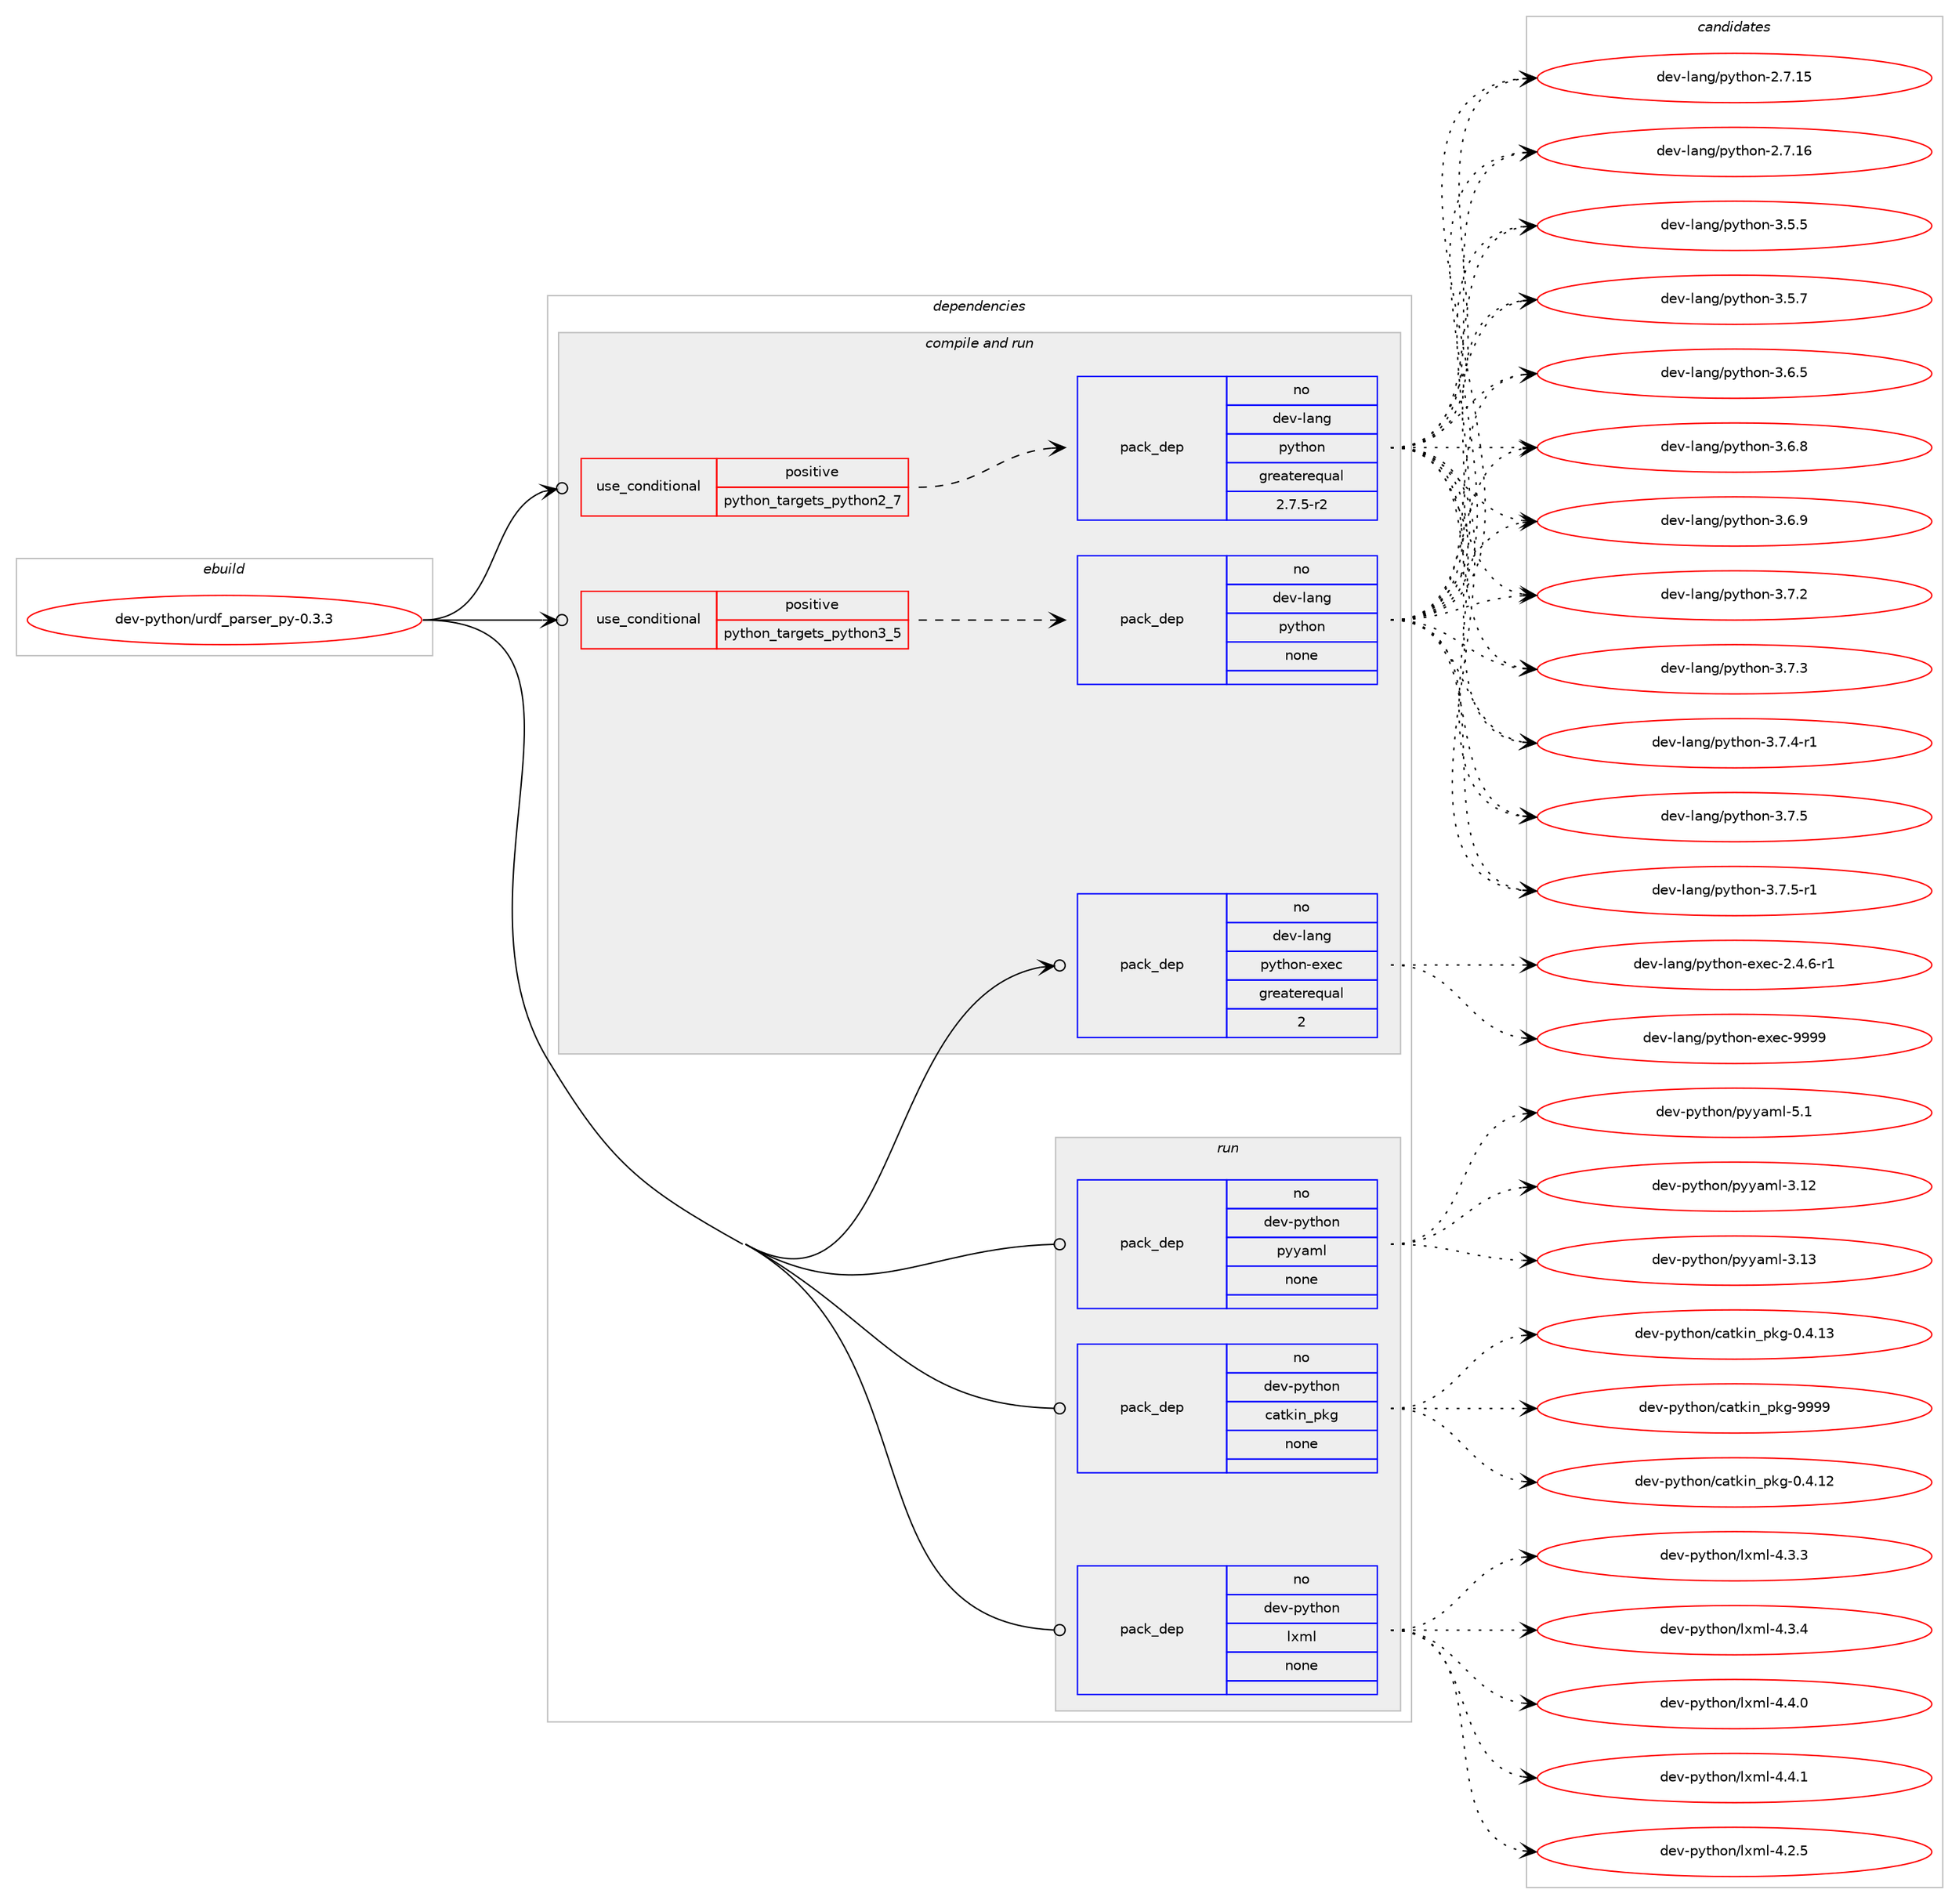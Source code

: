 digraph prolog {

# *************
# Graph options
# *************

newrank=true;
concentrate=true;
compound=true;
graph [rankdir=LR,fontname=Helvetica,fontsize=10,ranksep=1.5];#, ranksep=2.5, nodesep=0.2];
edge  [arrowhead=vee];
node  [fontname=Helvetica,fontsize=10];

# **********
# The ebuild
# **********

subgraph cluster_leftcol {
color=gray;
rank=same;
label=<<i>ebuild</i>>;
id [label="dev-python/urdf_parser_py-0.3.3", color=red, width=4, href="../dev-python/urdf_parser_py-0.3.3.svg"];
}

# ****************
# The dependencies
# ****************

subgraph cluster_midcol {
color=gray;
label=<<i>dependencies</i>>;
subgraph cluster_compile {
fillcolor="#eeeeee";
style=filled;
label=<<i>compile</i>>;
}
subgraph cluster_compileandrun {
fillcolor="#eeeeee";
style=filled;
label=<<i>compile and run</i>>;
subgraph cond150960 {
dependency642401 [label=<<TABLE BORDER="0" CELLBORDER="1" CELLSPACING="0" CELLPADDING="4"><TR><TD ROWSPAN="3" CELLPADDING="10">use_conditional</TD></TR><TR><TD>positive</TD></TR><TR><TD>python_targets_python2_7</TD></TR></TABLE>>, shape=none, color=red];
subgraph pack479553 {
dependency642402 [label=<<TABLE BORDER="0" CELLBORDER="1" CELLSPACING="0" CELLPADDING="4" WIDTH="220"><TR><TD ROWSPAN="6" CELLPADDING="30">pack_dep</TD></TR><TR><TD WIDTH="110">no</TD></TR><TR><TD>dev-lang</TD></TR><TR><TD>python</TD></TR><TR><TD>greaterequal</TD></TR><TR><TD>2.7.5-r2</TD></TR></TABLE>>, shape=none, color=blue];
}
dependency642401:e -> dependency642402:w [weight=20,style="dashed",arrowhead="vee"];
}
id:e -> dependency642401:w [weight=20,style="solid",arrowhead="odotvee"];
subgraph cond150961 {
dependency642403 [label=<<TABLE BORDER="0" CELLBORDER="1" CELLSPACING="0" CELLPADDING="4"><TR><TD ROWSPAN="3" CELLPADDING="10">use_conditional</TD></TR><TR><TD>positive</TD></TR><TR><TD>python_targets_python3_5</TD></TR></TABLE>>, shape=none, color=red];
subgraph pack479554 {
dependency642404 [label=<<TABLE BORDER="0" CELLBORDER="1" CELLSPACING="0" CELLPADDING="4" WIDTH="220"><TR><TD ROWSPAN="6" CELLPADDING="30">pack_dep</TD></TR><TR><TD WIDTH="110">no</TD></TR><TR><TD>dev-lang</TD></TR><TR><TD>python</TD></TR><TR><TD>none</TD></TR><TR><TD></TD></TR></TABLE>>, shape=none, color=blue];
}
dependency642403:e -> dependency642404:w [weight=20,style="dashed",arrowhead="vee"];
}
id:e -> dependency642403:w [weight=20,style="solid",arrowhead="odotvee"];
subgraph pack479555 {
dependency642405 [label=<<TABLE BORDER="0" CELLBORDER="1" CELLSPACING="0" CELLPADDING="4" WIDTH="220"><TR><TD ROWSPAN="6" CELLPADDING="30">pack_dep</TD></TR><TR><TD WIDTH="110">no</TD></TR><TR><TD>dev-lang</TD></TR><TR><TD>python-exec</TD></TR><TR><TD>greaterequal</TD></TR><TR><TD>2</TD></TR></TABLE>>, shape=none, color=blue];
}
id:e -> dependency642405:w [weight=20,style="solid",arrowhead="odotvee"];
}
subgraph cluster_run {
fillcolor="#eeeeee";
style=filled;
label=<<i>run</i>>;
subgraph pack479556 {
dependency642406 [label=<<TABLE BORDER="0" CELLBORDER="1" CELLSPACING="0" CELLPADDING="4" WIDTH="220"><TR><TD ROWSPAN="6" CELLPADDING="30">pack_dep</TD></TR><TR><TD WIDTH="110">no</TD></TR><TR><TD>dev-python</TD></TR><TR><TD>catkin_pkg</TD></TR><TR><TD>none</TD></TR><TR><TD></TD></TR></TABLE>>, shape=none, color=blue];
}
id:e -> dependency642406:w [weight=20,style="solid",arrowhead="odot"];
subgraph pack479557 {
dependency642407 [label=<<TABLE BORDER="0" CELLBORDER="1" CELLSPACING="0" CELLPADDING="4" WIDTH="220"><TR><TD ROWSPAN="6" CELLPADDING="30">pack_dep</TD></TR><TR><TD WIDTH="110">no</TD></TR><TR><TD>dev-python</TD></TR><TR><TD>lxml</TD></TR><TR><TD>none</TD></TR><TR><TD></TD></TR></TABLE>>, shape=none, color=blue];
}
id:e -> dependency642407:w [weight=20,style="solid",arrowhead="odot"];
subgraph pack479558 {
dependency642408 [label=<<TABLE BORDER="0" CELLBORDER="1" CELLSPACING="0" CELLPADDING="4" WIDTH="220"><TR><TD ROWSPAN="6" CELLPADDING="30">pack_dep</TD></TR><TR><TD WIDTH="110">no</TD></TR><TR><TD>dev-python</TD></TR><TR><TD>pyyaml</TD></TR><TR><TD>none</TD></TR><TR><TD></TD></TR></TABLE>>, shape=none, color=blue];
}
id:e -> dependency642408:w [weight=20,style="solid",arrowhead="odot"];
}
}

# **************
# The candidates
# **************

subgraph cluster_choices {
rank=same;
color=gray;
label=<<i>candidates</i>>;

subgraph choice479553 {
color=black;
nodesep=1;
choice10010111845108971101034711212111610411111045504655464953 [label="dev-lang/python-2.7.15", color=red, width=4,href="../dev-lang/python-2.7.15.svg"];
choice10010111845108971101034711212111610411111045504655464954 [label="dev-lang/python-2.7.16", color=red, width=4,href="../dev-lang/python-2.7.16.svg"];
choice100101118451089711010347112121116104111110455146534653 [label="dev-lang/python-3.5.5", color=red, width=4,href="../dev-lang/python-3.5.5.svg"];
choice100101118451089711010347112121116104111110455146534655 [label="dev-lang/python-3.5.7", color=red, width=4,href="../dev-lang/python-3.5.7.svg"];
choice100101118451089711010347112121116104111110455146544653 [label="dev-lang/python-3.6.5", color=red, width=4,href="../dev-lang/python-3.6.5.svg"];
choice100101118451089711010347112121116104111110455146544656 [label="dev-lang/python-3.6.8", color=red, width=4,href="../dev-lang/python-3.6.8.svg"];
choice100101118451089711010347112121116104111110455146544657 [label="dev-lang/python-3.6.9", color=red, width=4,href="../dev-lang/python-3.6.9.svg"];
choice100101118451089711010347112121116104111110455146554650 [label="dev-lang/python-3.7.2", color=red, width=4,href="../dev-lang/python-3.7.2.svg"];
choice100101118451089711010347112121116104111110455146554651 [label="dev-lang/python-3.7.3", color=red, width=4,href="../dev-lang/python-3.7.3.svg"];
choice1001011184510897110103471121211161041111104551465546524511449 [label="dev-lang/python-3.7.4-r1", color=red, width=4,href="../dev-lang/python-3.7.4-r1.svg"];
choice100101118451089711010347112121116104111110455146554653 [label="dev-lang/python-3.7.5", color=red, width=4,href="../dev-lang/python-3.7.5.svg"];
choice1001011184510897110103471121211161041111104551465546534511449 [label="dev-lang/python-3.7.5-r1", color=red, width=4,href="../dev-lang/python-3.7.5-r1.svg"];
dependency642402:e -> choice10010111845108971101034711212111610411111045504655464953:w [style=dotted,weight="100"];
dependency642402:e -> choice10010111845108971101034711212111610411111045504655464954:w [style=dotted,weight="100"];
dependency642402:e -> choice100101118451089711010347112121116104111110455146534653:w [style=dotted,weight="100"];
dependency642402:e -> choice100101118451089711010347112121116104111110455146534655:w [style=dotted,weight="100"];
dependency642402:e -> choice100101118451089711010347112121116104111110455146544653:w [style=dotted,weight="100"];
dependency642402:e -> choice100101118451089711010347112121116104111110455146544656:w [style=dotted,weight="100"];
dependency642402:e -> choice100101118451089711010347112121116104111110455146544657:w [style=dotted,weight="100"];
dependency642402:e -> choice100101118451089711010347112121116104111110455146554650:w [style=dotted,weight="100"];
dependency642402:e -> choice100101118451089711010347112121116104111110455146554651:w [style=dotted,weight="100"];
dependency642402:e -> choice1001011184510897110103471121211161041111104551465546524511449:w [style=dotted,weight="100"];
dependency642402:e -> choice100101118451089711010347112121116104111110455146554653:w [style=dotted,weight="100"];
dependency642402:e -> choice1001011184510897110103471121211161041111104551465546534511449:w [style=dotted,weight="100"];
}
subgraph choice479554 {
color=black;
nodesep=1;
choice10010111845108971101034711212111610411111045504655464953 [label="dev-lang/python-2.7.15", color=red, width=4,href="../dev-lang/python-2.7.15.svg"];
choice10010111845108971101034711212111610411111045504655464954 [label="dev-lang/python-2.7.16", color=red, width=4,href="../dev-lang/python-2.7.16.svg"];
choice100101118451089711010347112121116104111110455146534653 [label="dev-lang/python-3.5.5", color=red, width=4,href="../dev-lang/python-3.5.5.svg"];
choice100101118451089711010347112121116104111110455146534655 [label="dev-lang/python-3.5.7", color=red, width=4,href="../dev-lang/python-3.5.7.svg"];
choice100101118451089711010347112121116104111110455146544653 [label="dev-lang/python-3.6.5", color=red, width=4,href="../dev-lang/python-3.6.5.svg"];
choice100101118451089711010347112121116104111110455146544656 [label="dev-lang/python-3.6.8", color=red, width=4,href="../dev-lang/python-3.6.8.svg"];
choice100101118451089711010347112121116104111110455146544657 [label="dev-lang/python-3.6.9", color=red, width=4,href="../dev-lang/python-3.6.9.svg"];
choice100101118451089711010347112121116104111110455146554650 [label="dev-lang/python-3.7.2", color=red, width=4,href="../dev-lang/python-3.7.2.svg"];
choice100101118451089711010347112121116104111110455146554651 [label="dev-lang/python-3.7.3", color=red, width=4,href="../dev-lang/python-3.7.3.svg"];
choice1001011184510897110103471121211161041111104551465546524511449 [label="dev-lang/python-3.7.4-r1", color=red, width=4,href="../dev-lang/python-3.7.4-r1.svg"];
choice100101118451089711010347112121116104111110455146554653 [label="dev-lang/python-3.7.5", color=red, width=4,href="../dev-lang/python-3.7.5.svg"];
choice1001011184510897110103471121211161041111104551465546534511449 [label="dev-lang/python-3.7.5-r1", color=red, width=4,href="../dev-lang/python-3.7.5-r1.svg"];
dependency642404:e -> choice10010111845108971101034711212111610411111045504655464953:w [style=dotted,weight="100"];
dependency642404:e -> choice10010111845108971101034711212111610411111045504655464954:w [style=dotted,weight="100"];
dependency642404:e -> choice100101118451089711010347112121116104111110455146534653:w [style=dotted,weight="100"];
dependency642404:e -> choice100101118451089711010347112121116104111110455146534655:w [style=dotted,weight="100"];
dependency642404:e -> choice100101118451089711010347112121116104111110455146544653:w [style=dotted,weight="100"];
dependency642404:e -> choice100101118451089711010347112121116104111110455146544656:w [style=dotted,weight="100"];
dependency642404:e -> choice100101118451089711010347112121116104111110455146544657:w [style=dotted,weight="100"];
dependency642404:e -> choice100101118451089711010347112121116104111110455146554650:w [style=dotted,weight="100"];
dependency642404:e -> choice100101118451089711010347112121116104111110455146554651:w [style=dotted,weight="100"];
dependency642404:e -> choice1001011184510897110103471121211161041111104551465546524511449:w [style=dotted,weight="100"];
dependency642404:e -> choice100101118451089711010347112121116104111110455146554653:w [style=dotted,weight="100"];
dependency642404:e -> choice1001011184510897110103471121211161041111104551465546534511449:w [style=dotted,weight="100"];
}
subgraph choice479555 {
color=black;
nodesep=1;
choice10010111845108971101034711212111610411111045101120101994550465246544511449 [label="dev-lang/python-exec-2.4.6-r1", color=red, width=4,href="../dev-lang/python-exec-2.4.6-r1.svg"];
choice10010111845108971101034711212111610411111045101120101994557575757 [label="dev-lang/python-exec-9999", color=red, width=4,href="../dev-lang/python-exec-9999.svg"];
dependency642405:e -> choice10010111845108971101034711212111610411111045101120101994550465246544511449:w [style=dotted,weight="100"];
dependency642405:e -> choice10010111845108971101034711212111610411111045101120101994557575757:w [style=dotted,weight="100"];
}
subgraph choice479556 {
color=black;
nodesep=1;
choice100101118451121211161041111104799971161071051109511210710345484652464950 [label="dev-python/catkin_pkg-0.4.12", color=red, width=4,href="../dev-python/catkin_pkg-0.4.12.svg"];
choice100101118451121211161041111104799971161071051109511210710345484652464951 [label="dev-python/catkin_pkg-0.4.13", color=red, width=4,href="../dev-python/catkin_pkg-0.4.13.svg"];
choice10010111845112121116104111110479997116107105110951121071034557575757 [label="dev-python/catkin_pkg-9999", color=red, width=4,href="../dev-python/catkin_pkg-9999.svg"];
dependency642406:e -> choice100101118451121211161041111104799971161071051109511210710345484652464950:w [style=dotted,weight="100"];
dependency642406:e -> choice100101118451121211161041111104799971161071051109511210710345484652464951:w [style=dotted,weight="100"];
dependency642406:e -> choice10010111845112121116104111110479997116107105110951121071034557575757:w [style=dotted,weight="100"];
}
subgraph choice479557 {
color=black;
nodesep=1;
choice1001011184511212111610411111047108120109108455246504653 [label="dev-python/lxml-4.2.5", color=red, width=4,href="../dev-python/lxml-4.2.5.svg"];
choice1001011184511212111610411111047108120109108455246514651 [label="dev-python/lxml-4.3.3", color=red, width=4,href="../dev-python/lxml-4.3.3.svg"];
choice1001011184511212111610411111047108120109108455246514652 [label="dev-python/lxml-4.3.4", color=red, width=4,href="../dev-python/lxml-4.3.4.svg"];
choice1001011184511212111610411111047108120109108455246524648 [label="dev-python/lxml-4.4.0", color=red, width=4,href="../dev-python/lxml-4.4.0.svg"];
choice1001011184511212111610411111047108120109108455246524649 [label="dev-python/lxml-4.4.1", color=red, width=4,href="../dev-python/lxml-4.4.1.svg"];
dependency642407:e -> choice1001011184511212111610411111047108120109108455246504653:w [style=dotted,weight="100"];
dependency642407:e -> choice1001011184511212111610411111047108120109108455246514651:w [style=dotted,weight="100"];
dependency642407:e -> choice1001011184511212111610411111047108120109108455246514652:w [style=dotted,weight="100"];
dependency642407:e -> choice1001011184511212111610411111047108120109108455246524648:w [style=dotted,weight="100"];
dependency642407:e -> choice1001011184511212111610411111047108120109108455246524649:w [style=dotted,weight="100"];
}
subgraph choice479558 {
color=black;
nodesep=1;
choice1001011184511212111610411111047112121121971091084551464950 [label="dev-python/pyyaml-3.12", color=red, width=4,href="../dev-python/pyyaml-3.12.svg"];
choice1001011184511212111610411111047112121121971091084551464951 [label="dev-python/pyyaml-3.13", color=red, width=4,href="../dev-python/pyyaml-3.13.svg"];
choice10010111845112121116104111110471121211219710910845534649 [label="dev-python/pyyaml-5.1", color=red, width=4,href="../dev-python/pyyaml-5.1.svg"];
dependency642408:e -> choice1001011184511212111610411111047112121121971091084551464950:w [style=dotted,weight="100"];
dependency642408:e -> choice1001011184511212111610411111047112121121971091084551464951:w [style=dotted,weight="100"];
dependency642408:e -> choice10010111845112121116104111110471121211219710910845534649:w [style=dotted,weight="100"];
}
}

}
